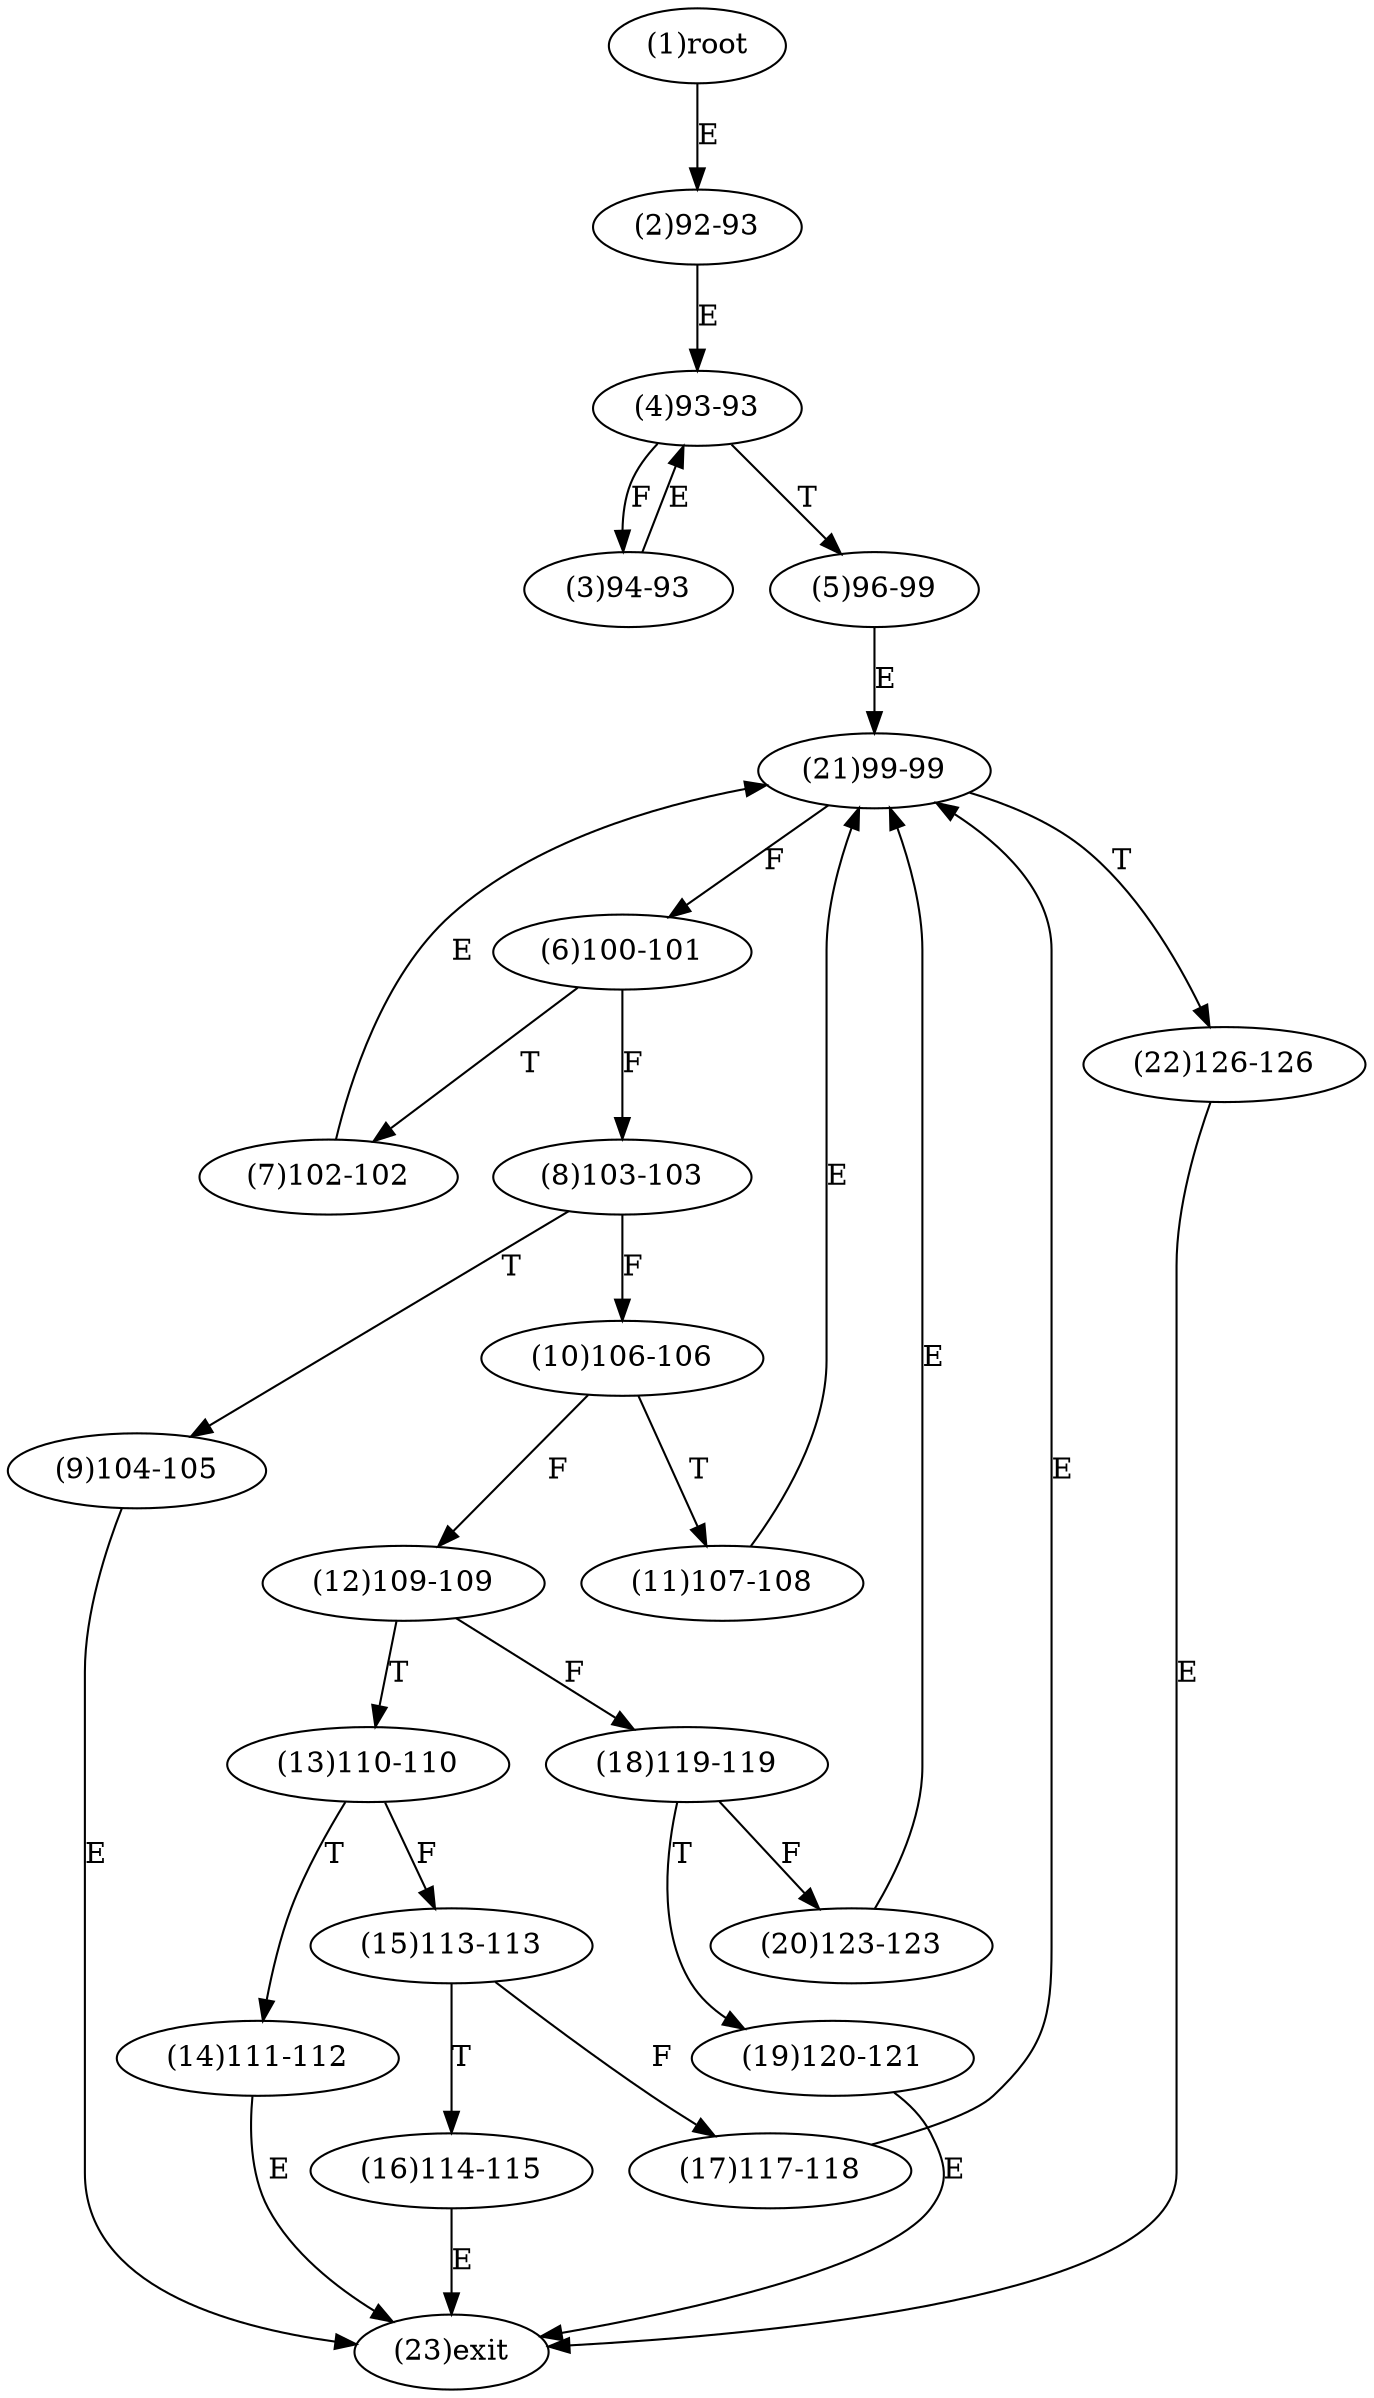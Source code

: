 digraph "" { 
1[ label="(1)root"];
2[ label="(2)92-93"];
3[ label="(3)94-93"];
4[ label="(4)93-93"];
5[ label="(5)96-99"];
6[ label="(6)100-101"];
7[ label="(7)102-102"];
8[ label="(8)103-103"];
9[ label="(9)104-105"];
10[ label="(10)106-106"];
11[ label="(11)107-108"];
12[ label="(12)109-109"];
13[ label="(13)110-110"];
14[ label="(14)111-112"];
15[ label="(15)113-113"];
17[ label="(17)117-118"];
16[ label="(16)114-115"];
19[ label="(19)120-121"];
18[ label="(18)119-119"];
21[ label="(21)99-99"];
20[ label="(20)123-123"];
23[ label="(23)exit"];
22[ label="(22)126-126"];
1->2[ label="E"];
2->4[ label="E"];
3->4[ label="E"];
4->3[ label="F"];
4->5[ label="T"];
5->21[ label="E"];
6->8[ label="F"];
6->7[ label="T"];
7->21[ label="E"];
8->10[ label="F"];
8->9[ label="T"];
9->23[ label="E"];
10->12[ label="F"];
10->11[ label="T"];
11->21[ label="E"];
12->18[ label="F"];
12->13[ label="T"];
13->15[ label="F"];
13->14[ label="T"];
14->23[ label="E"];
15->17[ label="F"];
15->16[ label="T"];
16->23[ label="E"];
17->21[ label="E"];
18->20[ label="F"];
18->19[ label="T"];
19->23[ label="E"];
20->21[ label="E"];
21->6[ label="F"];
21->22[ label="T"];
22->23[ label="E"];
}